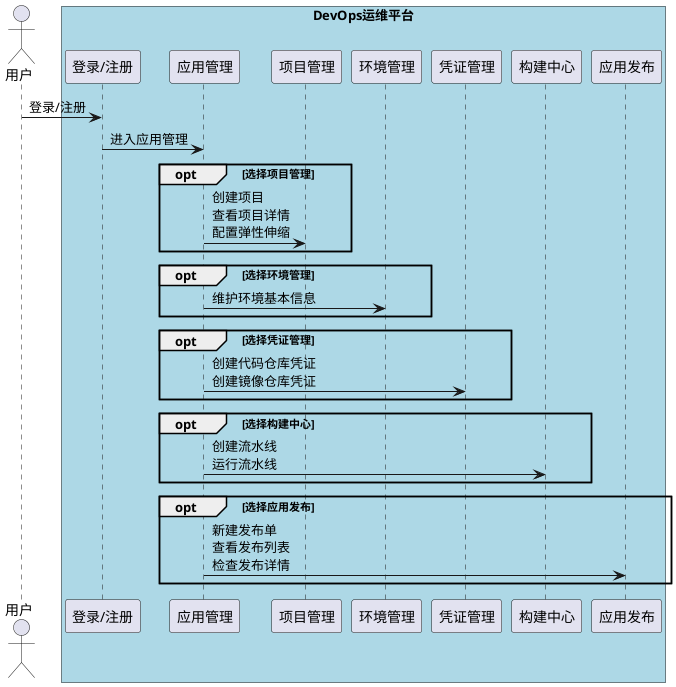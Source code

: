 @startuml

actor 用户 as user

box "DevOps运维平台" #LightBlue
participant "登录/注册" as 登录注册
participant "应用管理" as 应用管理
participant "项目管理" as 项目管理
participant "环境管理" as 环境管理
participant "凭证管理" as 凭证管理
participant "构建中心" as 构建中心
participant "应用发布" as 应用发布
end box

user -> 登录注册 : 登录/注册
登录注册 -> 应用管理 : 进入应用管理

opt 选择项目管理
  应用管理 -> 项目管理 : 创建项目\n查看项目详情\n配置弹性伸缩
end

opt 选择环境管理
  应用管理 -> 环境管理 : 维护环境基本信息 
end

opt 选择凭证管理
  应用管理 -> 凭证管理 : 创建代码仓库凭证\n创建镜像仓库凭证
end

opt 选择构建中心
  应用管理 -> 构建中心 : 创建流水线\n运行流水线
end

opt 选择应用发布
  应用管理 -> 应用发布 : 新建发布单\n查看发布列表\n检查发布详情
end

@enduml